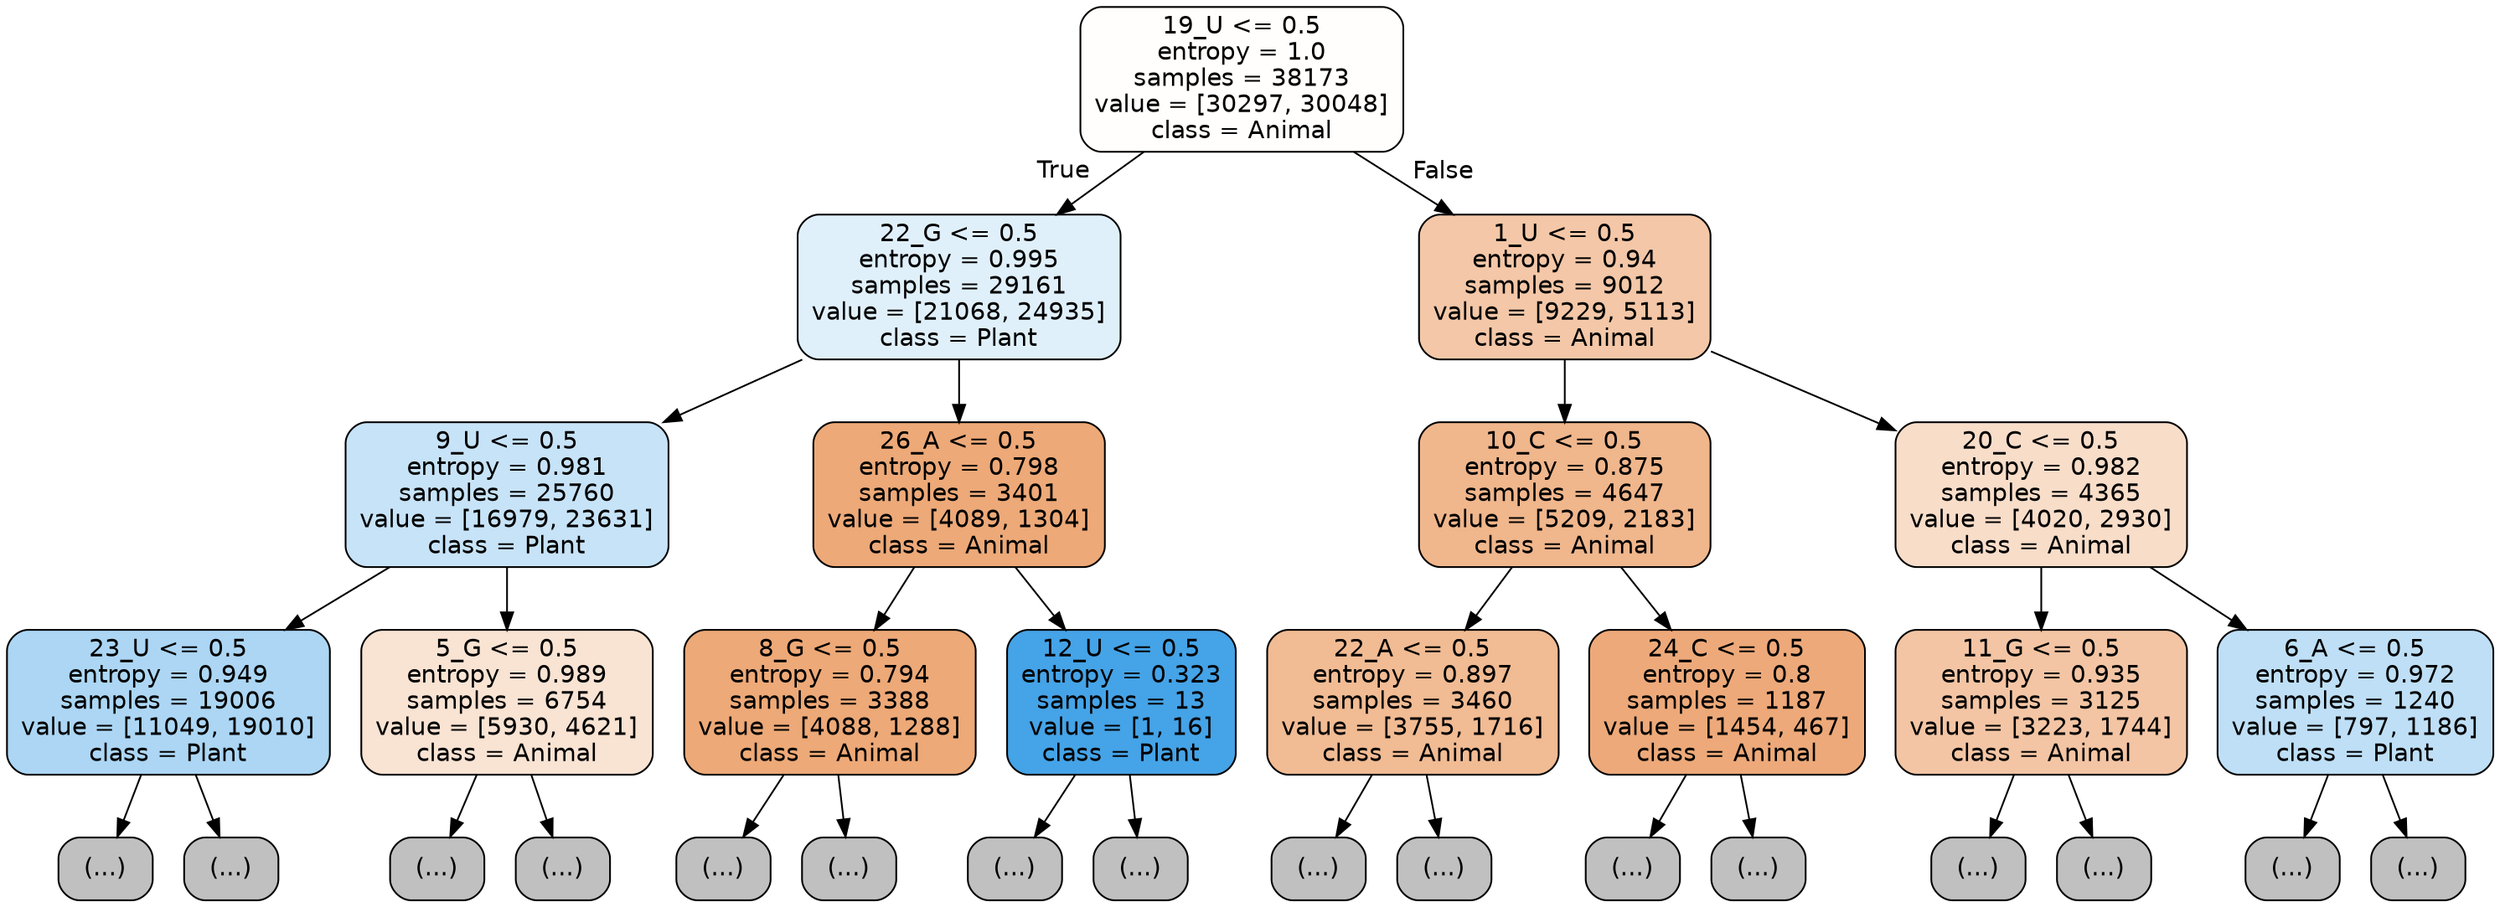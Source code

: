 digraph Tree {
node [shape=box, style="filled, rounded", color="black", fontname="helvetica"] ;
edge [fontname="helvetica"] ;
0 [label="19_U <= 0.5\nentropy = 1.0\nsamples = 38173\nvalue = [30297, 30048]\nclass = Animal", fillcolor="#fffefd"] ;
1 [label="22_G <= 0.5\nentropy = 0.995\nsamples = 29161\nvalue = [21068, 24935]\nclass = Plant", fillcolor="#e0f0fb"] ;
0 -> 1 [labeldistance=2.5, labelangle=45, headlabel="True"] ;
2 [label="9_U <= 0.5\nentropy = 0.981\nsamples = 25760\nvalue = [16979, 23631]\nclass = Plant", fillcolor="#c7e3f8"] ;
1 -> 2 ;
3 [label="23_U <= 0.5\nentropy = 0.949\nsamples = 19006\nvalue = [11049, 19010]\nclass = Plant", fillcolor="#acd6f4"] ;
2 -> 3 ;
4 [label="(...)", fillcolor="#C0C0C0"] ;
3 -> 4 ;
7535 [label="(...)", fillcolor="#C0C0C0"] ;
3 -> 7535 ;
7826 [label="5_G <= 0.5\nentropy = 0.989\nsamples = 6754\nvalue = [5930, 4621]\nclass = Animal", fillcolor="#f9e3d3"] ;
2 -> 7826 ;
7827 [label="(...)", fillcolor="#C0C0C0"] ;
7826 -> 7827 ;
10022 [label="(...)", fillcolor="#C0C0C0"] ;
7826 -> 10022 ;
10969 [label="26_A <= 0.5\nentropy = 0.798\nsamples = 3401\nvalue = [4089, 1304]\nclass = Animal", fillcolor="#eda978"] ;
1 -> 10969 ;
10970 [label="8_G <= 0.5\nentropy = 0.794\nsamples = 3388\nvalue = [4088, 1288]\nclass = Animal", fillcolor="#eda977"] ;
10969 -> 10970 ;
10971 [label="(...)", fillcolor="#C0C0C0"] ;
10970 -> 10971 ;
12030 [label="(...)", fillcolor="#C0C0C0"] ;
10970 -> 12030 ;
12437 [label="12_U <= 0.5\nentropy = 0.323\nsamples = 13\nvalue = [1, 16]\nclass = Plant", fillcolor="#45a3e7"] ;
10969 -> 12437 ;
12438 [label="(...)", fillcolor="#C0C0C0"] ;
12437 -> 12438 ;
12441 [label="(...)", fillcolor="#C0C0C0"] ;
12437 -> 12441 ;
12442 [label="1_U <= 0.5\nentropy = 0.94\nsamples = 9012\nvalue = [9229, 5113]\nclass = Animal", fillcolor="#f3c7a7"] ;
0 -> 12442 [labeldistance=2.5, labelangle=-45, headlabel="False"] ;
12443 [label="10_C <= 0.5\nentropy = 0.875\nsamples = 4647\nvalue = [5209, 2183]\nclass = Animal", fillcolor="#f0b68c"] ;
12442 -> 12443 ;
12444 [label="22_A <= 0.5\nentropy = 0.897\nsamples = 3460\nvalue = [3755, 1716]\nclass = Animal", fillcolor="#f1bb93"] ;
12443 -> 12444 ;
12445 [label="(...)", fillcolor="#C0C0C0"] ;
12444 -> 12445 ;
14004 [label="(...)", fillcolor="#C0C0C0"] ;
12444 -> 14004 ;
14227 [label="24_C <= 0.5\nentropy = 0.8\nsamples = 1187\nvalue = [1454, 467]\nclass = Animal", fillcolor="#eda979"] ;
12443 -> 14227 ;
14228 [label="(...)", fillcolor="#C0C0C0"] ;
14227 -> 14228 ;
14763 [label="(...)", fillcolor="#C0C0C0"] ;
14227 -> 14763 ;
14780 [label="20_C <= 0.5\nentropy = 0.982\nsamples = 4365\nvalue = [4020, 2930]\nclass = Animal", fillcolor="#f8ddc9"] ;
12442 -> 14780 ;
14781 [label="11_G <= 0.5\nentropy = 0.935\nsamples = 3125\nvalue = [3223, 1744]\nclass = Animal", fillcolor="#f3c5a4"] ;
14780 -> 14781 ;
14782 [label="(...)", fillcolor="#C0C0C0"] ;
14781 -> 14782 ;
15887 [label="(...)", fillcolor="#C0C0C0"] ;
14781 -> 15887 ;
16308 [label="6_A <= 0.5\nentropy = 0.972\nsamples = 1240\nvalue = [797, 1186]\nclass = Plant", fillcolor="#bedff6"] ;
14780 -> 16308 ;
16309 [label="(...)", fillcolor="#C0C0C0"] ;
16308 -> 16309 ;
16716 [label="(...)", fillcolor="#C0C0C0"] ;
16308 -> 16716 ;
}